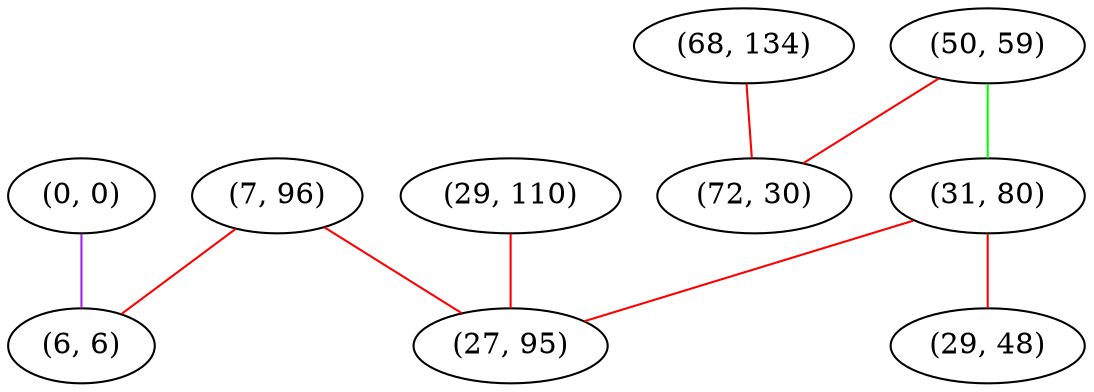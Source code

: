 graph "" {
"(0, 0)";
"(7, 96)";
"(68, 134)";
"(6, 6)";
"(50, 59)";
"(31, 80)";
"(72, 30)";
"(29, 110)";
"(27, 95)";
"(29, 48)";
"(0, 0)" -- "(6, 6)"  [color=purple, key=0, weight=4];
"(7, 96)" -- "(27, 95)"  [color=red, key=0, weight=1];
"(7, 96)" -- "(6, 6)"  [color=red, key=0, weight=1];
"(68, 134)" -- "(72, 30)"  [color=red, key=0, weight=1];
"(50, 59)" -- "(72, 30)"  [color=red, key=0, weight=1];
"(50, 59)" -- "(31, 80)"  [color=green, key=0, weight=2];
"(31, 80)" -- "(27, 95)"  [color=red, key=0, weight=1];
"(31, 80)" -- "(29, 48)"  [color=red, key=0, weight=1];
"(29, 110)" -- "(27, 95)"  [color=red, key=0, weight=1];
}
